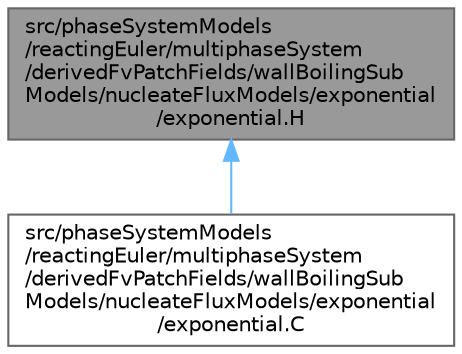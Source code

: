 digraph "src/phaseSystemModels/reactingEuler/multiphaseSystem/derivedFvPatchFields/wallBoilingSubModels/nucleateFluxModels/exponential/exponential.H"
{
 // LATEX_PDF_SIZE
  bgcolor="transparent";
  edge [fontname=Helvetica,fontsize=10,labelfontname=Helvetica,labelfontsize=10];
  node [fontname=Helvetica,fontsize=10,shape=box,height=0.2,width=0.4];
  Node1 [id="Node000001",label="src/phaseSystemModels\l/reactingEuler/multiphaseSystem\l/derivedFvPatchFields/wallBoilingSub\lModels/nucleateFluxModels/exponential\l/exponential.H",height=0.2,width=0.4,color="gray40", fillcolor="grey60", style="filled", fontcolor="black",tooltip=" "];
  Node1 -> Node2 [id="edge1_Node000001_Node000002",dir="back",color="steelblue1",style="solid",tooltip=" "];
  Node2 [id="Node000002",label="src/phaseSystemModels\l/reactingEuler/multiphaseSystem\l/derivedFvPatchFields/wallBoilingSub\lModels/nucleateFluxModels/exponential\l/exponential.C",height=0.2,width=0.4,color="grey40", fillcolor="white", style="filled",URL="$phaseSystemModels_2reactingEuler_2multiphaseSystem_2derivedFvPatchFields_2wallBoilingSubModels_24d3e56d37d54d6599595fd26ab22dcfd.html",tooltip=" "];
}
